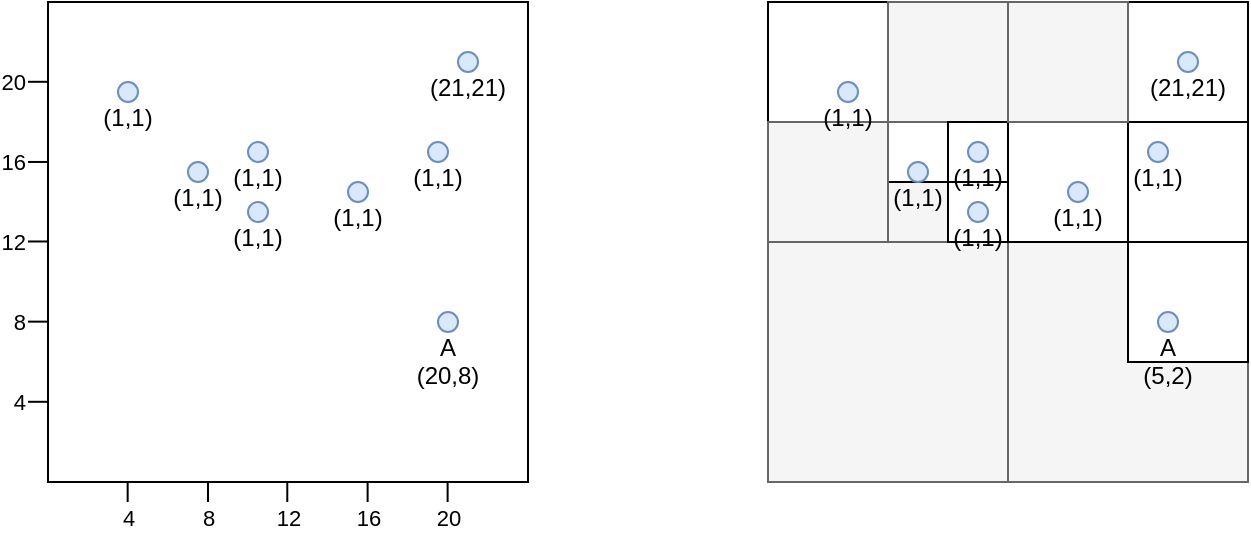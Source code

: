 <mxfile version="12.4.8" type="device"><diagram id="gT-RaW8qmwIh4l3BypvV" name="Page-1"><mxGraphModel dx="761" dy="755" grid="1" gridSize="10" guides="1" tooltips="1" connect="1" arrows="1" fold="1" page="1" pageScale="1" pageWidth="850" pageHeight="1100" math="0" shadow="0"><root><mxCell id="0"/><mxCell id="1" parent="0"/><mxCell id="QuKV8bDvShsIoYaX_zJI-54" value="" style="rounded=0;whiteSpace=wrap;html=1;fillColor=none;align=center;" vertex="1" parent="1"><mxGeometry x="120" y="200" width="240" height="240" as="geometry"/></mxCell><mxCell id="QuKV8bDvShsIoYaX_zJI-28" value="" style="rounded=0;whiteSpace=wrap;html=1;fillColor=none;align=center;" vertex="1" parent="1"><mxGeometry x="600" y="200" width="120" height="120" as="geometry"/></mxCell><mxCell id="QuKV8bDvShsIoYaX_zJI-35" value="" style="rounded=0;whiteSpace=wrap;html=1;fillColor=none;align=center;" vertex="1" parent="1"><mxGeometry x="480" y="200" width="240" height="240" as="geometry"/></mxCell><mxCell id="QuKV8bDvShsIoYaX_zJI-48" value="" style="rounded=0;whiteSpace=wrap;html=1;align=center;fillColor=none;" vertex="1" parent="1"><mxGeometry x="660" y="200" width="60" height="60" as="geometry"/></mxCell><mxCell id="QuKV8bDvShsIoYaX_zJI-44" value="" style="rounded=0;whiteSpace=wrap;html=1;fillColor=#f5f5f5;align=center;strokeColor=#666666;fontColor=#333333;" vertex="1" parent="1"><mxGeometry x="540" y="290" width="30" height="30" as="geometry"/></mxCell><mxCell id="QuKV8bDvShsIoYaX_zJI-41" value="" style="rounded=0;whiteSpace=wrap;html=1;fillColor=none;align=center;" vertex="1" parent="1"><mxGeometry x="540" y="260" width="30" height="30" as="geometry"/></mxCell><mxCell id="QuKV8bDvShsIoYaX_zJI-26" value="" style="rounded=0;whiteSpace=wrap;html=1;fillColor=none;align=center;" vertex="1" parent="1"><mxGeometry x="480" y="200" width="120" height="120" as="geometry"/></mxCell><mxCell id="QuKV8bDvShsIoYaX_zJI-30" value="" style="rounded=0;whiteSpace=wrap;html=1;fillColor=none;align=center;" vertex="1" parent="1"><mxGeometry x="480" y="200" width="60" height="60" as="geometry"/></mxCell><mxCell id="QuKV8bDvShsIoYaX_zJI-31" value="" style="rounded=0;whiteSpace=wrap;html=1;fillColor=none;align=center;" vertex="1" parent="1"><mxGeometry x="540" y="260" width="60" height="60" as="geometry"/></mxCell><mxCell id="QuKV8bDvShsIoYaX_zJI-24" value="(1,1)" style="ellipse;whiteSpace=wrap;html=1;aspect=fixed;fillColor=#dae8fc;strokeColor=#6c8ebf;verticalAlign=top;align=center;spacingTop=4;" vertex="1" parent="1"><mxGeometry x="580" y="270" width="10" height="10" as="geometry"/></mxCell><mxCell id="QuKV8bDvShsIoYaX_zJI-29" value="" style="rounded=0;whiteSpace=wrap;html=1;fillColor=#f5f5f5;align=center;strokeColor=#666666;fontColor=#333333;" vertex="1" parent="1"><mxGeometry x="600" y="320" width="120" height="120" as="geometry"/></mxCell><mxCell id="QuKV8bDvShsIoYaX_zJI-23" value="(1,1)" style="ellipse;whiteSpace=wrap;html=1;aspect=fixed;fillColor=#dae8fc;strokeColor=#6c8ebf;verticalAlign=top;align=center;spacingTop=4;" vertex="1" parent="1"><mxGeometry x="550" y="280" width="10" height="10" as="geometry"/></mxCell><mxCell id="QuKV8bDvShsIoYaX_zJI-38" value="" style="rounded=0;whiteSpace=wrap;html=1;fillColor=#f5f5f5;align=center;strokeColor=#666666;fontColor=#333333;" vertex="1" parent="1"><mxGeometry x="480" y="260" width="60" height="60" as="geometry"/></mxCell><mxCell id="QuKV8bDvShsIoYaX_zJI-39" value="" style="rounded=0;whiteSpace=wrap;html=1;fillColor=#f5f5f5;align=center;strokeColor=#666666;fontColor=#333333;" vertex="1" parent="1"><mxGeometry x="540" y="200" width="60" height="60" as="geometry"/></mxCell><mxCell id="QuKV8bDvShsIoYaX_zJI-16" value="(1,1)" style="ellipse;whiteSpace=wrap;html=1;aspect=fixed;fillColor=#dae8fc;strokeColor=#6c8ebf;verticalAlign=top;align=center;spacingTop=4;" vertex="1" parent="1"><mxGeometry x="515" y="240" width="10" height="10" as="geometry"/></mxCell><mxCell id="QuKV8bDvShsIoYaX_zJI-40" value="" style="rounded=0;whiteSpace=wrap;html=1;fillColor=#f5f5f5;align=center;strokeColor=#666666;fontColor=#333333;" vertex="1" parent="1"><mxGeometry x="480" y="320" width="120" height="120" as="geometry"/></mxCell><mxCell id="QuKV8bDvShsIoYaX_zJI-11" value="(1,1)" style="ellipse;whiteSpace=wrap;html=1;aspect=fixed;fillColor=#dae8fc;strokeColor=#6c8ebf;verticalAlign=top;align=center;spacingTop=4;" vertex="1" parent="1"><mxGeometry x="580" y="300" width="10" height="10" as="geometry"/></mxCell><mxCell id="QuKV8bDvShsIoYaX_zJI-43" value="" style="rounded=0;whiteSpace=wrap;html=1;fillColor=none;align=center;" vertex="1" parent="1"><mxGeometry x="570" y="290" width="30" height="30" as="geometry"/></mxCell><mxCell id="QuKV8bDvShsIoYaX_zJI-42" value="" style="rounded=0;whiteSpace=wrap;html=1;fillColor=none;align=center;" vertex="1" parent="1"><mxGeometry x="570" y="260" width="30" height="30" as="geometry"/></mxCell><mxCell id="QuKV8bDvShsIoYaX_zJI-46" value="" style="rounded=0;whiteSpace=wrap;html=1;align=center;" vertex="1" parent="1"><mxGeometry x="660" y="320" width="60" height="60" as="geometry"/></mxCell><mxCell id="QuKV8bDvShsIoYaX_zJI-17" value="A&lt;br&gt;(5,2)" style="ellipse;whiteSpace=wrap;html=1;aspect=fixed;fillColor=#dae8fc;strokeColor=#6c8ebf;verticalAlign=top;align=center;spacingTop=4;" vertex="1" parent="1"><mxGeometry x="675" y="355" width="10" height="10" as="geometry"/></mxCell><mxCell id="QuKV8bDvShsIoYaX_zJI-18" value="(1,1)" style="ellipse;whiteSpace=wrap;html=1;aspect=fixed;fillColor=#dae8fc;strokeColor=#6c8ebf;verticalAlign=top;align=center;spacingTop=4;" vertex="1" parent="1"><mxGeometry x="670" y="270" width="10" height="10" as="geometry"/></mxCell><mxCell id="QuKV8bDvShsIoYaX_zJI-19" value="(1,1)" style="ellipse;whiteSpace=wrap;html=1;aspect=fixed;fillColor=#dae8fc;strokeColor=#6c8ebf;verticalAlign=top;align=center;spacingTop=4;" vertex="1" parent="1"><mxGeometry x="630" y="290" width="10" height="10" as="geometry"/></mxCell><mxCell id="QuKV8bDvShsIoYaX_zJI-20" value="(21,21)" style="ellipse;whiteSpace=wrap;html=1;aspect=fixed;fillColor=#dae8fc;strokeColor=#6c8ebf;verticalAlign=top;align=center;spacingTop=4;" vertex="1" parent="1"><mxGeometry x="685" y="225" width="10" height="10" as="geometry"/></mxCell><mxCell id="QuKV8bDvShsIoYaX_zJI-50" value="" style="rounded=0;whiteSpace=wrap;html=1;align=center;fillColor=none;" vertex="1" parent="1"><mxGeometry x="660" y="260" width="60" height="60" as="geometry"/></mxCell><mxCell id="QuKV8bDvShsIoYaX_zJI-51" value="" style="rounded=0;whiteSpace=wrap;html=1;align=center;fillColor=none;" vertex="1" parent="1"><mxGeometry x="600" y="260" width="60" height="60" as="geometry"/></mxCell><mxCell id="QuKV8bDvShsIoYaX_zJI-52" value="" style="rounded=0;whiteSpace=wrap;html=1;align=center;fillColor=#f5f5f5;strokeColor=#666666;fontColor=#333333;" vertex="1" parent="1"><mxGeometry x="600" y="200" width="60" height="60" as="geometry"/></mxCell><mxCell id="QuKV8bDvShsIoYaX_zJI-61" value="(1,1)" style="ellipse;whiteSpace=wrap;html=1;aspect=fixed;fillColor=#dae8fc;strokeColor=#6c8ebf;verticalAlign=top;align=center;spacingTop=4;" vertex="1" parent="1"><mxGeometry x="220" y="270" width="10" height="10" as="geometry"/></mxCell><mxCell id="QuKV8bDvShsIoYaX_zJI-63" value="(1,1)" style="ellipse;whiteSpace=wrap;html=1;aspect=fixed;fillColor=#dae8fc;strokeColor=#6c8ebf;verticalAlign=top;align=center;spacingTop=4;" vertex="1" parent="1"><mxGeometry x="190" y="280" width="10" height="10" as="geometry"/></mxCell><mxCell id="QuKV8bDvShsIoYaX_zJI-66" value="(1,1)" style="ellipse;whiteSpace=wrap;html=1;aspect=fixed;fillColor=#dae8fc;strokeColor=#6c8ebf;verticalAlign=top;align=center;spacingTop=4;" vertex="1" parent="1"><mxGeometry x="155" y="240" width="10" height="10" as="geometry"/></mxCell><mxCell id="QuKV8bDvShsIoYaX_zJI-68" value="(1,1)" style="ellipse;whiteSpace=wrap;html=1;aspect=fixed;fillColor=#dae8fc;strokeColor=#6c8ebf;verticalAlign=top;align=center;spacingTop=4;" vertex="1" parent="1"><mxGeometry x="220" y="300" width="10" height="10" as="geometry"/></mxCell><mxCell id="QuKV8bDvShsIoYaX_zJI-72" value="A&lt;br&gt;(20,8)" style="ellipse;whiteSpace=wrap;html=1;aspect=fixed;fillColor=#dae8fc;strokeColor=#6c8ebf;verticalAlign=top;align=center;spacingTop=4;" vertex="1" parent="1"><mxGeometry x="315" y="355" width="10" height="10" as="geometry"/></mxCell><mxCell id="QuKV8bDvShsIoYaX_zJI-73" value="(1,1)" style="ellipse;whiteSpace=wrap;html=1;aspect=fixed;fillColor=#dae8fc;strokeColor=#6c8ebf;verticalAlign=top;align=center;spacingTop=4;" vertex="1" parent="1"><mxGeometry x="310" y="270" width="10" height="10" as="geometry"/></mxCell><mxCell id="QuKV8bDvShsIoYaX_zJI-74" value="(1,1)" style="ellipse;whiteSpace=wrap;html=1;aspect=fixed;fillColor=#dae8fc;strokeColor=#6c8ebf;verticalAlign=top;align=center;spacingTop=4;" vertex="1" parent="1"><mxGeometry x="270" y="290" width="10" height="10" as="geometry"/></mxCell><mxCell id="QuKV8bDvShsIoYaX_zJI-75" value="(21,21)" style="ellipse;whiteSpace=wrap;html=1;aspect=fixed;fillColor=#dae8fc;strokeColor=#6c8ebf;verticalAlign=top;align=center;spacingTop=4;" vertex="1" parent="1"><mxGeometry x="325" y="225" width="10" height="10" as="geometry"/></mxCell><mxCell id="QuKV8bDvShsIoYaX_zJI-92" value="4" style="endArrow=none;html=1;verticalAlign=top;" edge="1" parent="1"><mxGeometry width="50" height="50" relative="1" as="geometry"><mxPoint x="159.83" y="450" as="sourcePoint"/><mxPoint x="159.83" y="440" as="targetPoint"/></mxGeometry></mxCell><mxCell id="QuKV8bDvShsIoYaX_zJI-93" value="8" style="endArrow=none;html=1;verticalAlign=top;" edge="1" parent="1"><mxGeometry width="50" height="50" relative="1" as="geometry"><mxPoint x="200" y="450" as="sourcePoint"/><mxPoint x="200" y="440" as="targetPoint"/></mxGeometry></mxCell><mxCell id="QuKV8bDvShsIoYaX_zJI-94" value="12" style="endArrow=none;html=1;verticalAlign=top;" edge="1" parent="1"><mxGeometry width="50" height="50" relative="1" as="geometry"><mxPoint x="239.64" y="450" as="sourcePoint"/><mxPoint x="239.64" y="440" as="targetPoint"/></mxGeometry></mxCell><mxCell id="QuKV8bDvShsIoYaX_zJI-95" value="16" style="endArrow=none;html=1;verticalAlign=top;" edge="1" parent="1"><mxGeometry width="50" height="50" relative="1" as="geometry"><mxPoint x="279.81" y="450" as="sourcePoint"/><mxPoint x="279.81" y="440" as="targetPoint"/></mxGeometry></mxCell><mxCell id="QuKV8bDvShsIoYaX_zJI-96" value="20" style="endArrow=none;html=1;verticalAlign=top;" edge="1" parent="1"><mxGeometry width="50" height="50" relative="1" as="geometry"><mxPoint x="319.81" y="450" as="sourcePoint"/><mxPoint x="319.81" y="440" as="targetPoint"/></mxGeometry></mxCell><mxCell id="QuKV8bDvShsIoYaX_zJI-97" value="4" style="endArrow=none;html=1;align=right;spacingLeft=0;spacing=7;" edge="1" parent="1"><mxGeometry width="50" height="50" relative="1" as="geometry"><mxPoint x="110" y="399.9" as="sourcePoint"/><mxPoint x="120" y="399.9" as="targetPoint"/></mxGeometry></mxCell><mxCell id="QuKV8bDvShsIoYaX_zJI-98" value="8" style="endArrow=none;html=1;align=right;spacingLeft=0;spacing=7;" edge="1" parent="1"><mxGeometry width="50" height="50" relative="1" as="geometry"><mxPoint x="110" y="359.82" as="sourcePoint"/><mxPoint x="120" y="359.82" as="targetPoint"/></mxGeometry></mxCell><mxCell id="QuKV8bDvShsIoYaX_zJI-99" value="12" style="endArrow=none;html=1;align=right;spacingLeft=0;spacing=7;" edge="1" parent="1"><mxGeometry width="50" height="50" relative="1" as="geometry"><mxPoint x="110" y="319.74" as="sourcePoint"/><mxPoint x="120" y="319.74" as="targetPoint"/></mxGeometry></mxCell><mxCell id="QuKV8bDvShsIoYaX_zJI-100" value="16" style="endArrow=none;html=1;align=right;spacingLeft=0;spacing=7;" edge="1" parent="1"><mxGeometry width="50" height="50" relative="1" as="geometry"><mxPoint x="110" y="279.98" as="sourcePoint"/><mxPoint x="120" y="279.98" as="targetPoint"/></mxGeometry></mxCell><mxCell id="QuKV8bDvShsIoYaX_zJI-101" value="20" style="endArrow=none;html=1;align=right;spacingLeft=0;spacing=7;" edge="1" parent="1"><mxGeometry width="50" height="50" relative="1" as="geometry"><mxPoint x="110" y="239.9" as="sourcePoint"/><mxPoint x="120" y="239.9" as="targetPoint"/></mxGeometry></mxCell></root></mxGraphModel></diagram></mxfile>